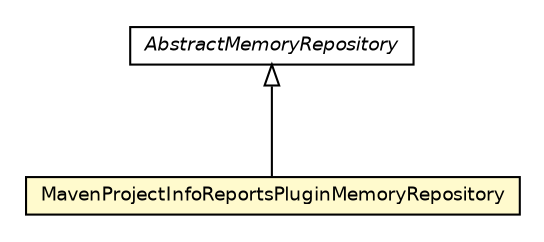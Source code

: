 #!/usr/local/bin/dot
#
# Class diagram 
# Generated by UmlGraph version 4.6 (http://www.spinellis.gr/sw/umlgraph)
#

digraph G {
	edge [fontname="Helvetica",fontsize=10,labelfontname="Helvetica",labelfontsize=10];
	node [fontname="Helvetica",fontsize=10,shape=plaintext];
	// org.apache.maven.archiva.dependency.graph.MavenProjectInfoReportsPluginMemoryRepository
	c37519 [label=<<table border="0" cellborder="1" cellspacing="0" cellpadding="2" port="p" bgcolor="lemonChiffon" href="./MavenProjectInfoReportsPluginMemoryRepository.html">
		<tr><td><table border="0" cellspacing="0" cellpadding="1">
			<tr><td> MavenProjectInfoReportsPluginMemoryRepository </td></tr>
		</table></td></tr>
		</table>>, fontname="Helvetica", fontcolor="black", fontsize=9.0];
	// org.apache.maven.archiva.dependency.graph.AbstractMemoryRepository
	c37533 [label=<<table border="0" cellborder="1" cellspacing="0" cellpadding="2" port="p" href="./AbstractMemoryRepository.html">
		<tr><td><table border="0" cellspacing="0" cellpadding="1">
			<tr><td><font face="Helvetica-Oblique"> AbstractMemoryRepository </font></td></tr>
		</table></td></tr>
		</table>>, fontname="Helvetica", fontcolor="black", fontsize=9.0];
	//org.apache.maven.archiva.dependency.graph.MavenProjectInfoReportsPluginMemoryRepository extends org.apache.maven.archiva.dependency.graph.AbstractMemoryRepository
	c37533:p -> c37519:p [dir=back,arrowtail=empty];
}

